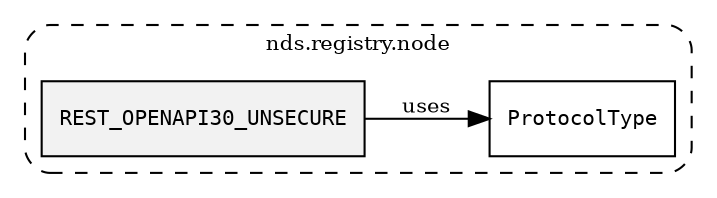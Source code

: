/**
 * This dot file creates symbol collaboration diagram for REST_OPENAPI30_UNSECURE.
 */
digraph ZSERIO
{
    node [shape=box, fontsize=10];
    rankdir="LR";
    fontsize=10;
    tooltip="REST_OPENAPI30_UNSECURE collaboration diagram";

    subgraph "cluster_nds.registry.node"
    {
        style="dashed, rounded";
        label="nds.registry.node";
        tooltip="Package nds.registry.node";
        href="../../../content/packages/nds.registry.node.html#Package-nds-registry-node";
        target="_parent";

        "REST_OPENAPI30_UNSECURE" [style="filled", fillcolor="#0000000D", target="_parent", label=<<font face="monospace"><table align="center" border="0" cellspacing="0" cellpadding="0"><tr><td href="../../../content/packages/nds.registry.node.html#Constant-REST_OPENAPI30_UNSECURE" title="Constant defined in nds.registry.node">REST_OPENAPI30_UNSECURE</td></tr></table></font>>];
        "ProtocolType" [target="_parent", label=<<font face="monospace"><table align="center" border="0" cellspacing="0" cellpadding="0"><tr><td href="../../../content/packages/nds.registry.node.html#Subtype-ProtocolType" title="Subtype defined in nds.registry.node">ProtocolType</td></tr></table></font>>];
    }

    "REST_OPENAPI30_UNSECURE" -> "ProtocolType" [label="uses", fontsize=10];
}
